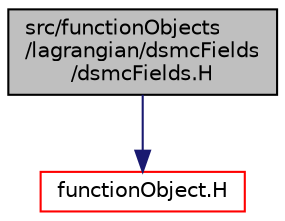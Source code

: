 digraph "src/functionObjects/lagrangian/dsmcFields/dsmcFields.H"
{
  bgcolor="transparent";
  edge [fontname="Helvetica",fontsize="10",labelfontname="Helvetica",labelfontsize="10"];
  node [fontname="Helvetica",fontsize="10",shape=record];
  Node1 [label="src/functionObjects\l/lagrangian/dsmcFields\l/dsmcFields.H",height=0.2,width=0.4,color="black", fillcolor="grey75", style="filled", fontcolor="black"];
  Node1 -> Node2 [color="midnightblue",fontsize="10",style="solid",fontname="Helvetica"];
  Node2 [label="functionObject.H",height=0.2,width=0.4,color="red",URL="$a08053.html"];
}
